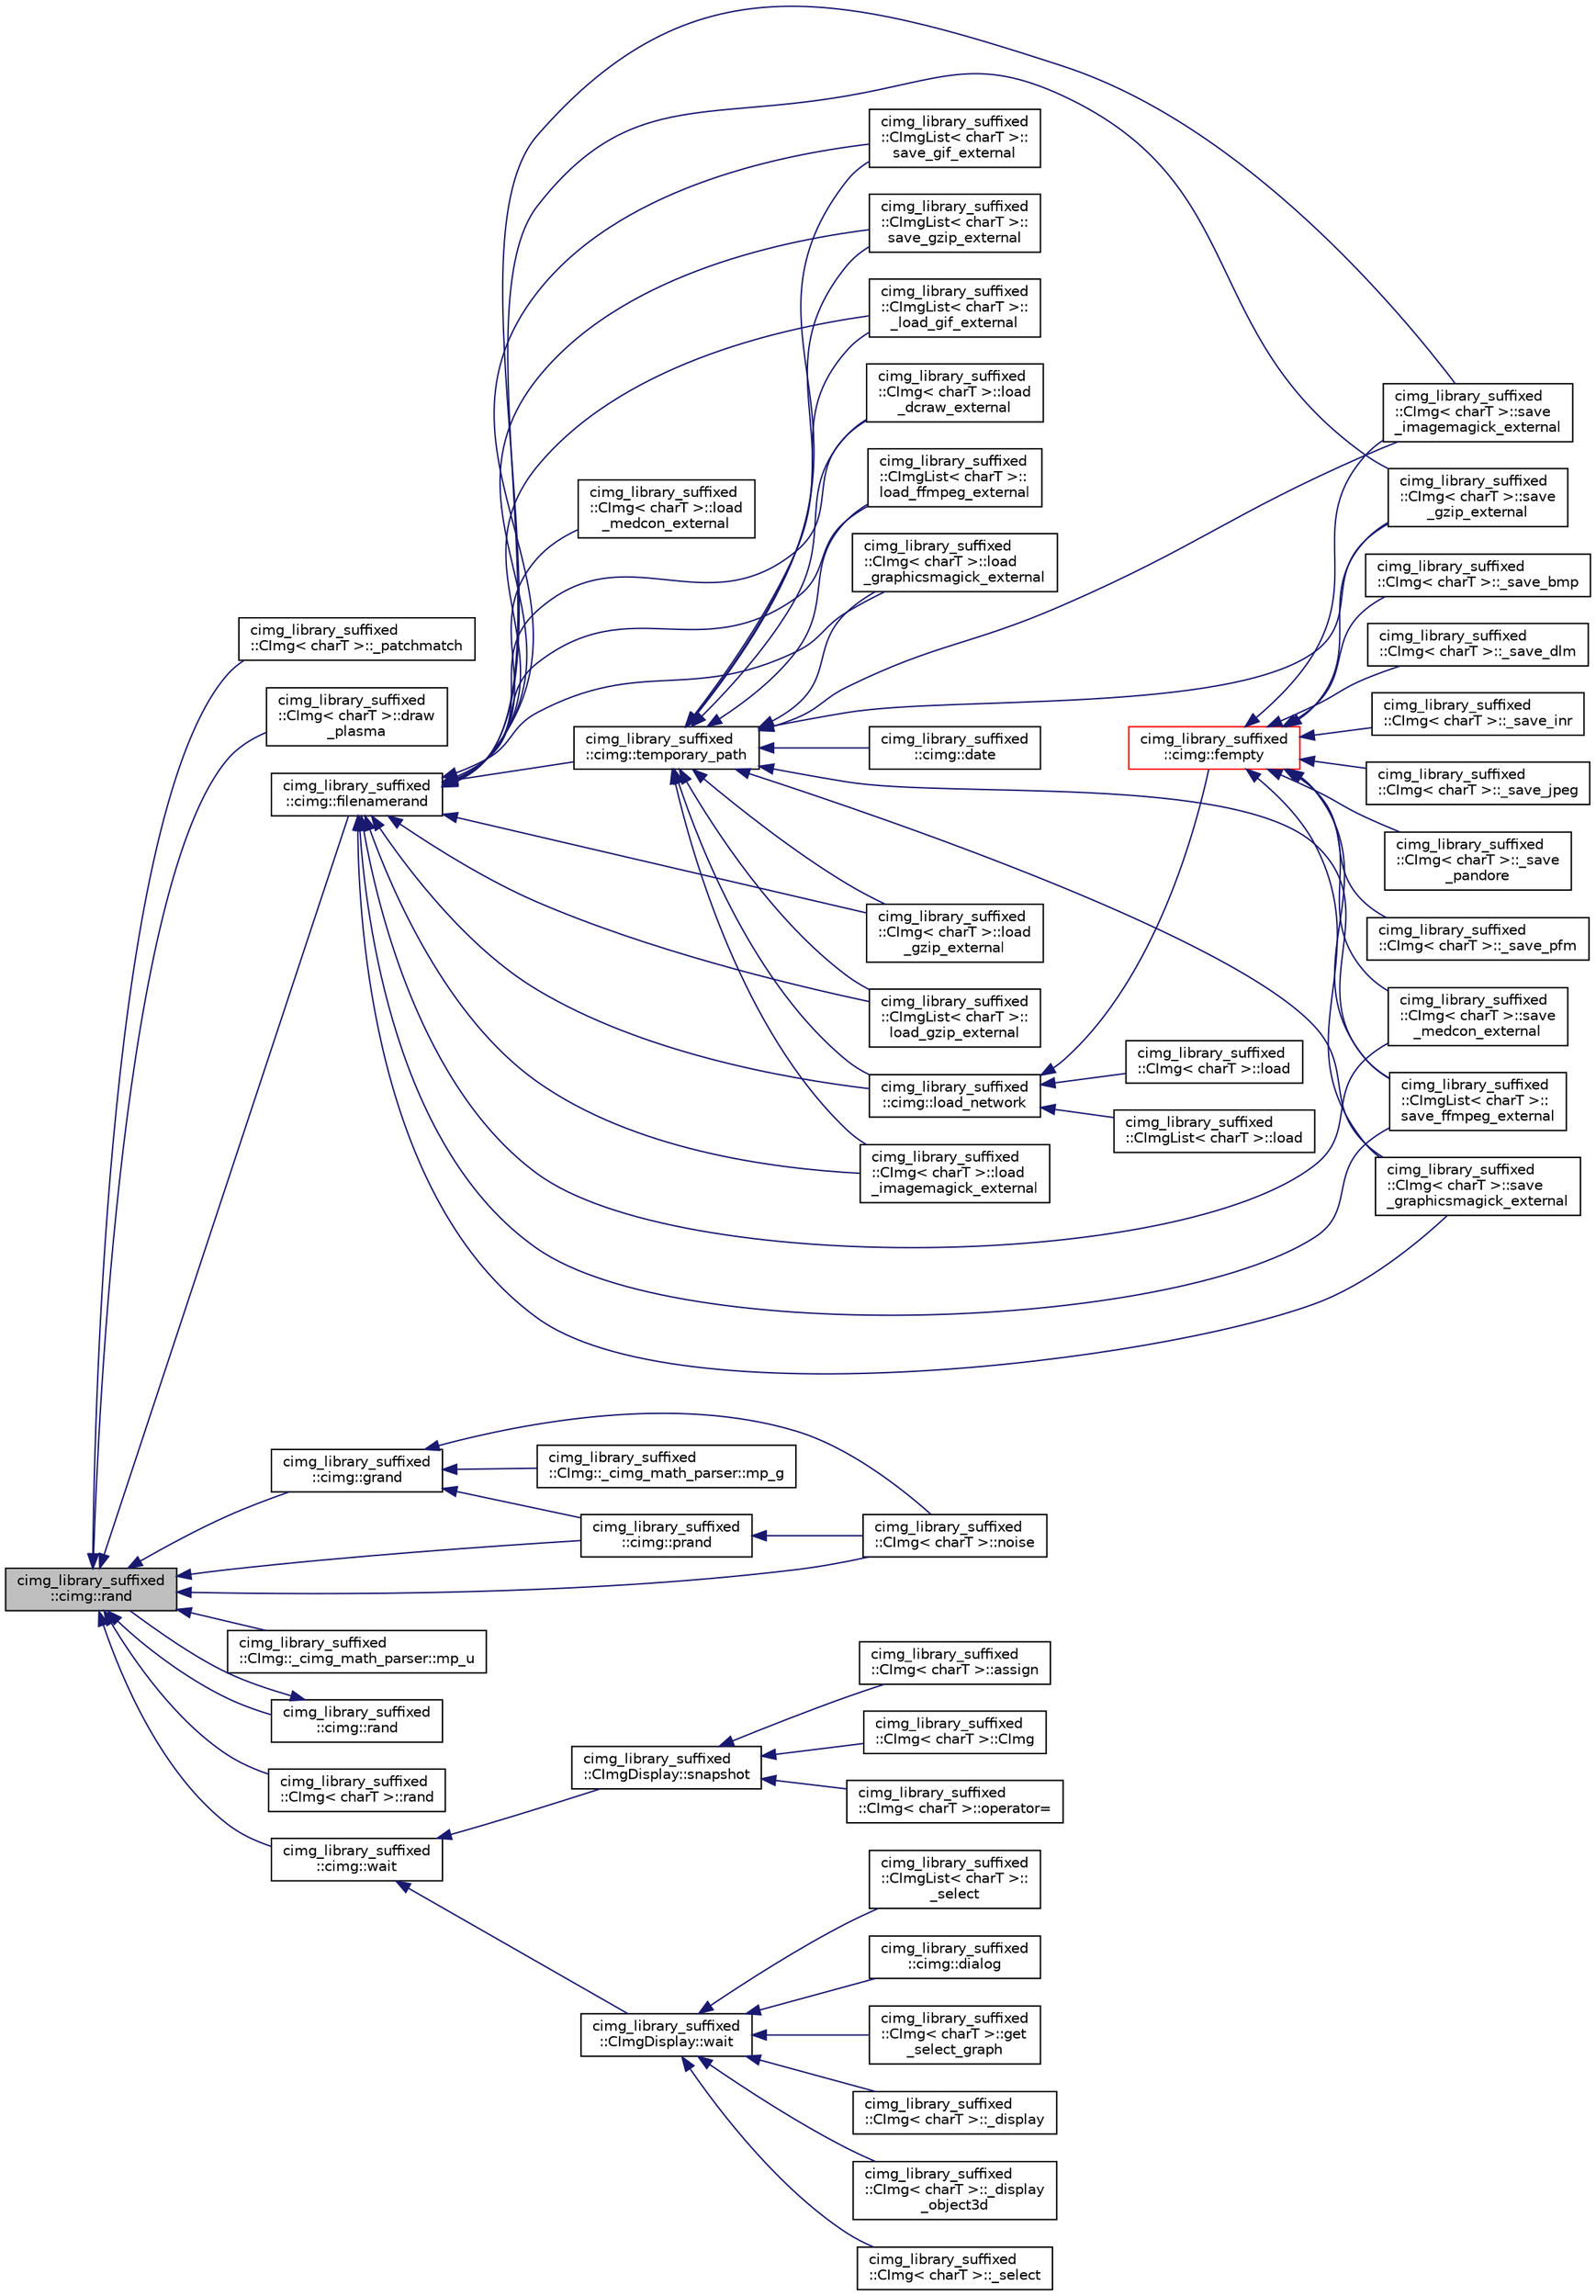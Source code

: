 digraph "cimg_library_suffixed::cimg::rand"
{
 // INTERACTIVE_SVG=YES
  edge [fontname="Helvetica",fontsize="10",labelfontname="Helvetica",labelfontsize="10"];
  node [fontname="Helvetica",fontsize="10",shape=record];
  rankdir="LR";
  Node3266 [label="cimg_library_suffixed\l::cimg::rand",height=0.2,width=0.4,color="black", fillcolor="grey75", style="filled", fontcolor="black"];
  Node3266 -> Node3267 [dir="back",color="midnightblue",fontsize="10",style="solid",fontname="Helvetica"];
  Node3267 [label="cimg_library_suffixed\l::CImg\< charT \>::_patchmatch",height=0.2,width=0.4,color="black", fillcolor="white", style="filled",URL="$structcimg__library__suffixed_1_1_c_img.html#a421343970ecbb9ca4e25f3d40b495be7"];
  Node3266 -> Node3268 [dir="back",color="midnightblue",fontsize="10",style="solid",fontname="Helvetica"];
  Node3268 [label="cimg_library_suffixed\l::CImg\< charT \>::draw\l_plasma",height=0.2,width=0.4,color="black", fillcolor="white", style="filled",URL="$structcimg__library__suffixed_1_1_c_img.html#a61fea969244cdf85058b91703182275e",tooltip="Draw a random plasma texture. "];
  Node3266 -> Node3269 [dir="back",color="midnightblue",fontsize="10",style="solid",fontname="Helvetica"];
  Node3269 [label="cimg_library_suffixed\l::cimg::filenamerand",height=0.2,width=0.4,color="black", fillcolor="white", style="filled",URL="$namespacecimg__library__suffixed_1_1cimg.html#ae92216bbc140ed7afef601f72ba2bd81"];
  Node3269 -> Node3270 [dir="back",color="midnightblue",fontsize="10",style="solid",fontname="Helvetica"];
  Node3270 [label="cimg_library_suffixed\l::CImgList\< charT \>::\l_load_gif_external",height=0.2,width=0.4,color="black", fillcolor="white", style="filled",URL="$structcimg__library__suffixed_1_1_c_img_list.html#a666592ad2e1ecef3317d060696ebbfaa"];
  Node3269 -> Node3271 [dir="back",color="midnightblue",fontsize="10",style="solid",fontname="Helvetica"];
  Node3271 [label="cimg_library_suffixed\l::CImg\< charT \>::load\l_dcraw_external",height=0.2,width=0.4,color="black", fillcolor="white", style="filled",URL="$structcimg__library__suffixed_1_1_c_img.html#ae8ee2dbbc634767b37efabe0f0eb7104",tooltip="Load image from a RAW Color Camera file, using external tool &#39;dcraw&#39;. "];
  Node3269 -> Node3272 [dir="back",color="midnightblue",fontsize="10",style="solid",fontname="Helvetica"];
  Node3272 [label="cimg_library_suffixed\l::CImgList\< charT \>::\lload_ffmpeg_external",height=0.2,width=0.4,color="black", fillcolor="white", style="filled",URL="$structcimg__library__suffixed_1_1_c_img_list.html#aa1c97a6c05ba746d02440eec0ad2e602",tooltip="Load an image from a video file using the external tool &#39;ffmpeg&#39;. "];
  Node3269 -> Node3273 [dir="back",color="midnightblue",fontsize="10",style="solid",fontname="Helvetica"];
  Node3273 [label="cimg_library_suffixed\l::CImg\< charT \>::load\l_graphicsmagick_external",height=0.2,width=0.4,color="black", fillcolor="white", style="filled",URL="$structcimg__library__suffixed_1_1_c_img.html#a34578e61c66a0046835660bada43e3d6",tooltip="Load image using GraphicsMagick&#39;s external tool &#39;gm&#39;. "];
  Node3269 -> Node3274 [dir="back",color="midnightblue",fontsize="10",style="solid",fontname="Helvetica"];
  Node3274 [label="cimg_library_suffixed\l::CImg\< charT \>::load\l_gzip_external",height=0.2,width=0.4,color="black", fillcolor="white", style="filled",URL="$structcimg__library__suffixed_1_1_c_img.html#a1f1ef95d7faa4c2c7a72d3d347f30dad",tooltip="Load gzipped image file, using external tool &#39;gunzip&#39;. "];
  Node3269 -> Node3275 [dir="back",color="midnightblue",fontsize="10",style="solid",fontname="Helvetica"];
  Node3275 [label="cimg_library_suffixed\l::CImgList\< charT \>::\lload_gzip_external",height=0.2,width=0.4,color="black", fillcolor="white", style="filled",URL="$structcimg__library__suffixed_1_1_c_img_list.html#aae55e9a79bf2f7e08108dd200f63bf2c",tooltip="Load a gzipped list, using external tool &#39;gunzip&#39;. "];
  Node3269 -> Node3276 [dir="back",color="midnightblue",fontsize="10",style="solid",fontname="Helvetica"];
  Node3276 [label="cimg_library_suffixed\l::CImg\< charT \>::load\l_imagemagick_external",height=0.2,width=0.4,color="black", fillcolor="white", style="filled",URL="$structcimg__library__suffixed_1_1_c_img.html#a8278afa0b313d0f3465ef91dabdac549",tooltip="Load image using ImageMagick&#39;s external tool &#39;convert&#39;. "];
  Node3269 -> Node3277 [dir="back",color="midnightblue",fontsize="10",style="solid",fontname="Helvetica"];
  Node3277 [label="cimg_library_suffixed\l::CImg\< charT \>::load\l_medcon_external",height=0.2,width=0.4,color="black", fillcolor="white", style="filled",URL="$structcimg__library__suffixed_1_1_c_img.html#a8306218d5edf273c822113b799fd89cc",tooltip="Load image from a DICOM file, using XMedcon&#39;s external tool &#39;medcon&#39;. "];
  Node3269 -> Node3278 [dir="back",color="midnightblue",fontsize="10",style="solid",fontname="Helvetica"];
  Node3278 [label="cimg_library_suffixed\l::cimg::load_network",height=0.2,width=0.4,color="black", fillcolor="white", style="filled",URL="$namespacecimg__library__suffixed_1_1cimg.html#a90c05fe6fc049cba75f3a12807e97158",tooltip="Load file from network as a local temporary file. "];
  Node3278 -> Node3279 [dir="back",color="midnightblue",fontsize="10",style="solid",fontname="Helvetica"];
  Node3279 [label="cimg_library_suffixed\l::cimg::fempty",height=0.2,width=0.4,color="red", fillcolor="white", style="filled",URL="$namespacecimg__library__suffixed_1_1cimg.html#a0f3577978081461118330fc3ecd4b9db",tooltip="Create an empty file. "];
  Node3279 -> Node3280 [dir="back",color="midnightblue",fontsize="10",style="solid",fontname="Helvetica"];
  Node3280 [label="cimg_library_suffixed\l::CImg\< charT \>::_save_bmp",height=0.2,width=0.4,color="black", fillcolor="white", style="filled",URL="$structcimg__library__suffixed_1_1_c_img.html#ae9faefb948746c5d646fe5c80f28c4fc"];
  Node3279 -> Node3281 [dir="back",color="midnightblue",fontsize="10",style="solid",fontname="Helvetica"];
  Node3281 [label="cimg_library_suffixed\l::CImg\< charT \>::_save_dlm",height=0.2,width=0.4,color="black", fillcolor="white", style="filled",URL="$structcimg__library__suffixed_1_1_c_img.html#a78929d9b9d2af829f3e3fc576e99b61d"];
  Node3279 -> Node3282 [dir="back",color="midnightblue",fontsize="10",style="solid",fontname="Helvetica"];
  Node3282 [label="cimg_library_suffixed\l::CImg\< charT \>::_save_inr",height=0.2,width=0.4,color="black", fillcolor="white", style="filled",URL="$structcimg__library__suffixed_1_1_c_img.html#aa29c8a2179f282535660800f9b9192e0"];
  Node3279 -> Node3283 [dir="back",color="midnightblue",fontsize="10",style="solid",fontname="Helvetica"];
  Node3283 [label="cimg_library_suffixed\l::CImg\< charT \>::_save_jpeg",height=0.2,width=0.4,color="black", fillcolor="white", style="filled",URL="$structcimg__library__suffixed_1_1_c_img.html#aa41e292505817af60a4896ed19302304"];
  Node3279 -> Node3284 [dir="back",color="midnightblue",fontsize="10",style="solid",fontname="Helvetica"];
  Node3284 [label="cimg_library_suffixed\l::CImg\< charT \>::_save\l_pandore",height=0.2,width=0.4,color="black", fillcolor="white", style="filled",URL="$structcimg__library__suffixed_1_1_c_img.html#a01931f2bad5c72da454d990ebcf55f94"];
  Node3279 -> Node3285 [dir="back",color="midnightblue",fontsize="10",style="solid",fontname="Helvetica"];
  Node3285 [label="cimg_library_suffixed\l::CImg\< charT \>::_save_pfm",height=0.2,width=0.4,color="black", fillcolor="white", style="filled",URL="$structcimg__library__suffixed_1_1_c_img.html#a65be74d7d22bb71e708b3beb8e9cae49"];
  Node3279 -> Node3296 [dir="back",color="midnightblue",fontsize="10",style="solid",fontname="Helvetica"];
  Node3296 [label="cimg_library_suffixed\l::CImgList\< charT \>::\lsave_ffmpeg_external",height=0.2,width=0.4,color="black", fillcolor="white", style="filled",URL="$structcimg__library__suffixed_1_1_c_img_list.html#af09a45345581747984f4df0607418f2c",tooltip="Save image sequence, using the external tool &#39;ffmpeg&#39;. "];
  Node3279 -> Node3297 [dir="back",color="midnightblue",fontsize="10",style="solid",fontname="Helvetica"];
  Node3297 [label="cimg_library_suffixed\l::CImg\< charT \>::save\l_graphicsmagick_external",height=0.2,width=0.4,color="black", fillcolor="white", style="filled",URL="$structcimg__library__suffixed_1_1_c_img.html#a44f125968c20e8c7d833bf7d75c32db6",tooltip="Save image using GraphicsMagick&#39;s external binary. "];
  Node3279 -> Node3298 [dir="back",color="midnightblue",fontsize="10",style="solid",fontname="Helvetica"];
  Node3298 [label="cimg_library_suffixed\l::CImg\< charT \>::save\l_gzip_external",height=0.2,width=0.4,color="black", fillcolor="white", style="filled",URL="$structcimg__library__suffixed_1_1_c_img.html#a53983bb4f1ebe2a817b68029b8c04cb1",tooltip="Save image using gzip external binary. "];
  Node3279 -> Node3299 [dir="back",color="midnightblue",fontsize="10",style="solid",fontname="Helvetica"];
  Node3299 [label="cimg_library_suffixed\l::CImg\< charT \>::save\l_imagemagick_external",height=0.2,width=0.4,color="black", fillcolor="white", style="filled",URL="$structcimg__library__suffixed_1_1_c_img.html#afbf8db949f62c8bd3f2f73ba3d9c1420",tooltip="Save image using ImageMagick&#39;s external binary. "];
  Node3279 -> Node3301 [dir="back",color="midnightblue",fontsize="10",style="solid",fontname="Helvetica"];
  Node3301 [label="cimg_library_suffixed\l::CImg\< charT \>::save\l_medcon_external",height=0.2,width=0.4,color="black", fillcolor="white", style="filled",URL="$structcimg__library__suffixed_1_1_c_img.html#a30d02c3d77fc43c8b5845e92268cdab5",tooltip="Save image as a Dicom file. "];
  Node3278 -> Node3306 [dir="back",color="midnightblue",fontsize="10",style="solid",fontname="Helvetica"];
  Node3306 [label="cimg_library_suffixed\l::CImg\< charT \>::load",height=0.2,width=0.4,color="black", fillcolor="white", style="filled",URL="$structcimg__library__suffixed_1_1_c_img.html#ae8353b28bfbc5c4421c7adfbb98fe32f",tooltip="Load image from a file. "];
  Node3278 -> Node3307 [dir="back",color="midnightblue",fontsize="10",style="solid",fontname="Helvetica"];
  Node3307 [label="cimg_library_suffixed\l::CImgList\< charT \>::load",height=0.2,width=0.4,color="black", fillcolor="white", style="filled",URL="$structcimg__library__suffixed_1_1_c_img_list.html#a63bd67d8dd2301933df7decb4612916e",tooltip="Load a list from a file. "];
  Node3269 -> Node3296 [dir="back",color="midnightblue",fontsize="10",style="solid",fontname="Helvetica"];
  Node3269 -> Node3308 [dir="back",color="midnightblue",fontsize="10",style="solid",fontname="Helvetica"];
  Node3308 [label="cimg_library_suffixed\l::CImgList\< charT \>::\lsave_gif_external",height=0.2,width=0.4,color="black", fillcolor="white", style="filled",URL="$structcimg__library__suffixed_1_1_c_img_list.html#a759ef20b53f1e507973dc53fcc2c7bb2",tooltip="Save image sequence as a GIF animated file. "];
  Node3269 -> Node3297 [dir="back",color="midnightblue",fontsize="10",style="solid",fontname="Helvetica"];
  Node3269 -> Node3298 [dir="back",color="midnightblue",fontsize="10",style="solid",fontname="Helvetica"];
  Node3269 -> Node3309 [dir="back",color="midnightblue",fontsize="10",style="solid",fontname="Helvetica"];
  Node3309 [label="cimg_library_suffixed\l::CImgList\< charT \>::\lsave_gzip_external",height=0.2,width=0.4,color="black", fillcolor="white", style="filled",URL="$structcimg__library__suffixed_1_1_c_img_list.html#aad5afe8b913e276dd281255dd787b4ba",tooltip="Save list as a gzipped file, using external tool &#39;gzip&#39;. "];
  Node3269 -> Node3299 [dir="back",color="midnightblue",fontsize="10",style="solid",fontname="Helvetica"];
  Node3269 -> Node3301 [dir="back",color="midnightblue",fontsize="10",style="solid",fontname="Helvetica"];
  Node3269 -> Node3310 [dir="back",color="midnightblue",fontsize="10",style="solid",fontname="Helvetica"];
  Node3310 [label="cimg_library_suffixed\l::cimg::temporary_path",height=0.2,width=0.4,color="black", fillcolor="white", style="filled",URL="$namespacecimg__library__suffixed_1_1cimg.html#ae9af8e17db04e875db3b45cbe58892d6",tooltip="Get/set path to store temporary files. "];
  Node3310 -> Node3311 [dir="back",color="midnightblue",fontsize="10",style="solid",fontname="Helvetica"];
  Node3311 [label="cimg_library_suffixed\l::cimg::date",height=0.2,width=0.4,color="black", fillcolor="white", style="filled",URL="$namespacecimg__library__suffixed_1_1cimg.html#aac739bf544269324a04504ebe92b93e9",tooltip="Get current local time (single-attribute version). "];
  Node3310 -> Node3273 [dir="back",color="midnightblue",fontsize="10",style="solid",fontname="Helvetica"];
  Node3310 -> Node3274 [dir="back",color="midnightblue",fontsize="10",style="solid",fontname="Helvetica"];
  Node3310 -> Node3276 [dir="back",color="midnightblue",fontsize="10",style="solid",fontname="Helvetica"];
  Node3310 -> Node3271 [dir="back",color="midnightblue",fontsize="10",style="solid",fontname="Helvetica"];
  Node3310 -> Node3298 [dir="back",color="midnightblue",fontsize="10",style="solid",fontname="Helvetica"];
  Node3310 -> Node3297 [dir="back",color="midnightblue",fontsize="10",style="solid",fontname="Helvetica"];
  Node3310 -> Node3299 [dir="back",color="midnightblue",fontsize="10",style="solid",fontname="Helvetica"];
  Node3310 -> Node3272 [dir="back",color="midnightblue",fontsize="10",style="solid",fontname="Helvetica"];
  Node3310 -> Node3270 [dir="back",color="midnightblue",fontsize="10",style="solid",fontname="Helvetica"];
  Node3310 -> Node3275 [dir="back",color="midnightblue",fontsize="10",style="solid",fontname="Helvetica"];
  Node3310 -> Node3308 [dir="back",color="midnightblue",fontsize="10",style="solid",fontname="Helvetica"];
  Node3310 -> Node3309 [dir="back",color="midnightblue",fontsize="10",style="solid",fontname="Helvetica"];
  Node3310 -> Node3296 [dir="back",color="midnightblue",fontsize="10",style="solid",fontname="Helvetica"];
  Node3310 -> Node3278 [dir="back",color="midnightblue",fontsize="10",style="solid",fontname="Helvetica"];
  Node3266 -> Node3312 [dir="back",color="midnightblue",fontsize="10",style="solid",fontname="Helvetica"];
  Node3312 [label="cimg_library_suffixed\l::cimg::grand",height=0.2,width=0.4,color="black", fillcolor="white", style="filled",URL="$namespacecimg__library__suffixed_1_1cimg.html#aa12c572ad67f655e27f7b8e3e76dafa5",tooltip="Return a random variable following a gaussian distribution and a standard deviation of 1..."];
  Node3312 -> Node3313 [dir="back",color="midnightblue",fontsize="10",style="solid",fontname="Helvetica"];
  Node3313 [label="cimg_library_suffixed\l::CImg::_cimg_math_parser::mp_g",height=0.2,width=0.4,color="black", fillcolor="white", style="filled",URL="$structcimg__library__suffixed_1_1_c_img_1_1__cimg__math__parser.html#a1a6f67dab44ca62b11aec01933907178"];
  Node3312 -> Node3314 [dir="back",color="midnightblue",fontsize="10",style="solid",fontname="Helvetica"];
  Node3314 [label="cimg_library_suffixed\l::CImg\< charT \>::noise",height=0.2,width=0.4,color="black", fillcolor="white", style="filled",URL="$structcimg__library__suffixed_1_1_c_img.html#a6049c651eefc3a13b8f7d1fc3ff225d7",tooltip="Add random noise to pixel values. "];
  Node3312 -> Node3315 [dir="back",color="midnightblue",fontsize="10",style="solid",fontname="Helvetica"];
  Node3315 [label="cimg_library_suffixed\l::cimg::prand",height=0.2,width=0.4,color="black", fillcolor="white", style="filled",URL="$namespacecimg__library__suffixed_1_1cimg.html#a2a18bbfb6a496d8d5a02943be8eaa936",tooltip="Return a random variable following a Poisson distribution of parameter z. "];
  Node3315 -> Node3314 [dir="back",color="midnightblue",fontsize="10",style="solid",fontname="Helvetica"];
  Node3266 -> Node3316 [dir="back",color="midnightblue",fontsize="10",style="solid",fontname="Helvetica"];
  Node3316 [label="cimg_library_suffixed\l::CImg::_cimg_math_parser::mp_u",height=0.2,width=0.4,color="black", fillcolor="white", style="filled",URL="$structcimg__library__suffixed_1_1_c_img_1_1__cimg__math__parser.html#a581b8b88624a47c8a5e3d76cbf0a3df0"];
  Node3266 -> Node3314 [dir="back",color="midnightblue",fontsize="10",style="solid",fontname="Helvetica"];
  Node3266 -> Node3315 [dir="back",color="midnightblue",fontsize="10",style="solid",fontname="Helvetica"];
  Node3266 -> Node3317 [dir="back",color="midnightblue",fontsize="10",style="solid",fontname="Helvetica"];
  Node3317 [label="cimg_library_suffixed\l::cimg::rand",height=0.2,width=0.4,color="black", fillcolor="white", style="filled",URL="$namespacecimg__library__suffixed_1_1cimg.html#af5cd3397f819c13ccb17e05a7db736b1",tooltip="Return a random variable uniformely distributed between [0,val_max]. "];
  Node3317 -> Node3266 [dir="back",color="midnightblue",fontsize="10",style="solid",fontname="Helvetica"];
  Node3266 -> Node3318 [dir="back",color="midnightblue",fontsize="10",style="solid",fontname="Helvetica"];
  Node3318 [label="cimg_library_suffixed\l::CImg\< charT \>::rand",height=0.2,width=0.4,color="black", fillcolor="white", style="filled",URL="$structcimg__library__suffixed_1_1_c_img.html#a73eb697c067589691393d1232178ae9c",tooltip="Fill image with random values in specified range. "];
  Node3266 -> Node3319 [dir="back",color="midnightblue",fontsize="10",style="solid",fontname="Helvetica"];
  Node3319 [label="cimg_library_suffixed\l::cimg::wait",height=0.2,width=0.4,color="black", fillcolor="white", style="filled",URL="$namespacecimg__library__suffixed_1_1cimg.html#a8431f8cf0989f40df3b6ac7d9dc90abd",tooltip="Wait for a given number of milliseconds since the last call to wait(). "];
  Node3319 -> Node3320 [dir="back",color="midnightblue",fontsize="10",style="solid",fontname="Helvetica"];
  Node3320 [label="cimg_library_suffixed\l::CImgDisplay::wait",height=0.2,width=0.4,color="black", fillcolor="white", style="filled",URL="$structcimg__library__suffixed_1_1_c_img_display.html#a6ba54ea916f502d782ccb787ce02ccbd",tooltip="Wait for any user event occuring on the current display. "];
  Node3320 -> Node3321 [dir="back",color="midnightblue",fontsize="10",style="solid",fontname="Helvetica"];
  Node3321 [label="cimg_library_suffixed\l::CImg\< charT \>::_display",height=0.2,width=0.4,color="black", fillcolor="white", style="filled",URL="$structcimg__library__suffixed_1_1_c_img.html#adf9d80c60e82b079056c31cb0fe61faf"];
  Node3320 -> Node3322 [dir="back",color="midnightblue",fontsize="10",style="solid",fontname="Helvetica"];
  Node3322 [label="cimg_library_suffixed\l::CImg\< charT \>::_display\l_object3d",height=0.2,width=0.4,color="black", fillcolor="white", style="filled",URL="$structcimg__library__suffixed_1_1_c_img.html#a8b40db5a9818c3f961a90840b271de6c"];
  Node3320 -> Node3323 [dir="back",color="midnightblue",fontsize="10",style="solid",fontname="Helvetica"];
  Node3323 [label="cimg_library_suffixed\l::CImg\< charT \>::_select",height=0.2,width=0.4,color="black", fillcolor="white", style="filled",URL="$structcimg__library__suffixed_1_1_c_img.html#ad9b7141242d0b6e861a8014112ddb5b5"];
  Node3320 -> Node3324 [dir="back",color="midnightblue",fontsize="10",style="solid",fontname="Helvetica"];
  Node3324 [label="cimg_library_suffixed\l::CImgList\< charT \>::\l_select",height=0.2,width=0.4,color="black", fillcolor="white", style="filled",URL="$structcimg__library__suffixed_1_1_c_img_list.html#af8a6b01f20b2d459e5abe6b99836ea9a"];
  Node3320 -> Node3325 [dir="back",color="midnightblue",fontsize="10",style="solid",fontname="Helvetica"];
  Node3325 [label="cimg_library_suffixed\l::cimg::dialog",height=0.2,width=0.4,color="black", fillcolor="white", style="filled",URL="$namespacecimg__library__suffixed_1_1cimg.html#a11aed0e6b30d75bf50946ee78d1aed94",tooltip="Display a simple dialog box, and wait for the user&#39;s response. "];
  Node3320 -> Node3326 [dir="back",color="midnightblue",fontsize="10",style="solid",fontname="Helvetica"];
  Node3326 [label="cimg_library_suffixed\l::CImg\< charT \>::get\l_select_graph",height=0.2,width=0.4,color="black", fillcolor="white", style="filled",URL="$structcimg__library__suffixed_1_1_c_img.html#a689f47424dc7c548ebfe53e431409199",tooltip="Select sub-graph in a graph. "];
  Node3319 -> Node3327 [dir="back",color="midnightblue",fontsize="10",style="solid",fontname="Helvetica"];
  Node3327 [label="cimg_library_suffixed\l::CImgDisplay::snapshot",height=0.2,width=0.4,color="black", fillcolor="white", style="filled",URL="$structcimg__library__suffixed_1_1_c_img_display.html#a914ee0515249db301dc66275861a6b3e",tooltip="Take a snapshot of the associated window content. "];
  Node3327 -> Node3328 [dir="back",color="midnightblue",fontsize="10",style="solid",fontname="Helvetica"];
  Node3328 [label="cimg_library_suffixed\l::CImg\< charT \>::assign",height=0.2,width=0.4,color="black", fillcolor="white", style="filled",URL="$structcimg__library__suffixed_1_1_c_img.html#a668fe887682e7cbb469409842bb98cd2",tooltip="Construct image from a display window . "];
  Node3327 -> Node3329 [dir="back",color="midnightblue",fontsize="10",style="solid",fontname="Helvetica"];
  Node3329 [label="cimg_library_suffixed\l::CImg\< charT \>::CImg",height=0.2,width=0.4,color="black", fillcolor="white", style="filled",URL="$structcimg__library__suffixed_1_1_c_img.html#a015159d8cee61c2f2316c3e128470a71",tooltip="Construct image from a display window. "];
  Node3327 -> Node3330 [dir="back",color="midnightblue",fontsize="10",style="solid",fontname="Helvetica"];
  Node3330 [label="cimg_library_suffixed\l::CImg\< charT \>::operator=",height=0.2,width=0.4,color="black", fillcolor="white", style="filled",URL="$structcimg__library__suffixed_1_1_c_img.html#a75e18966d8e02a9cee85642038e30a08",tooltip="Copy the content of a display window to the current image instance. "];
}
